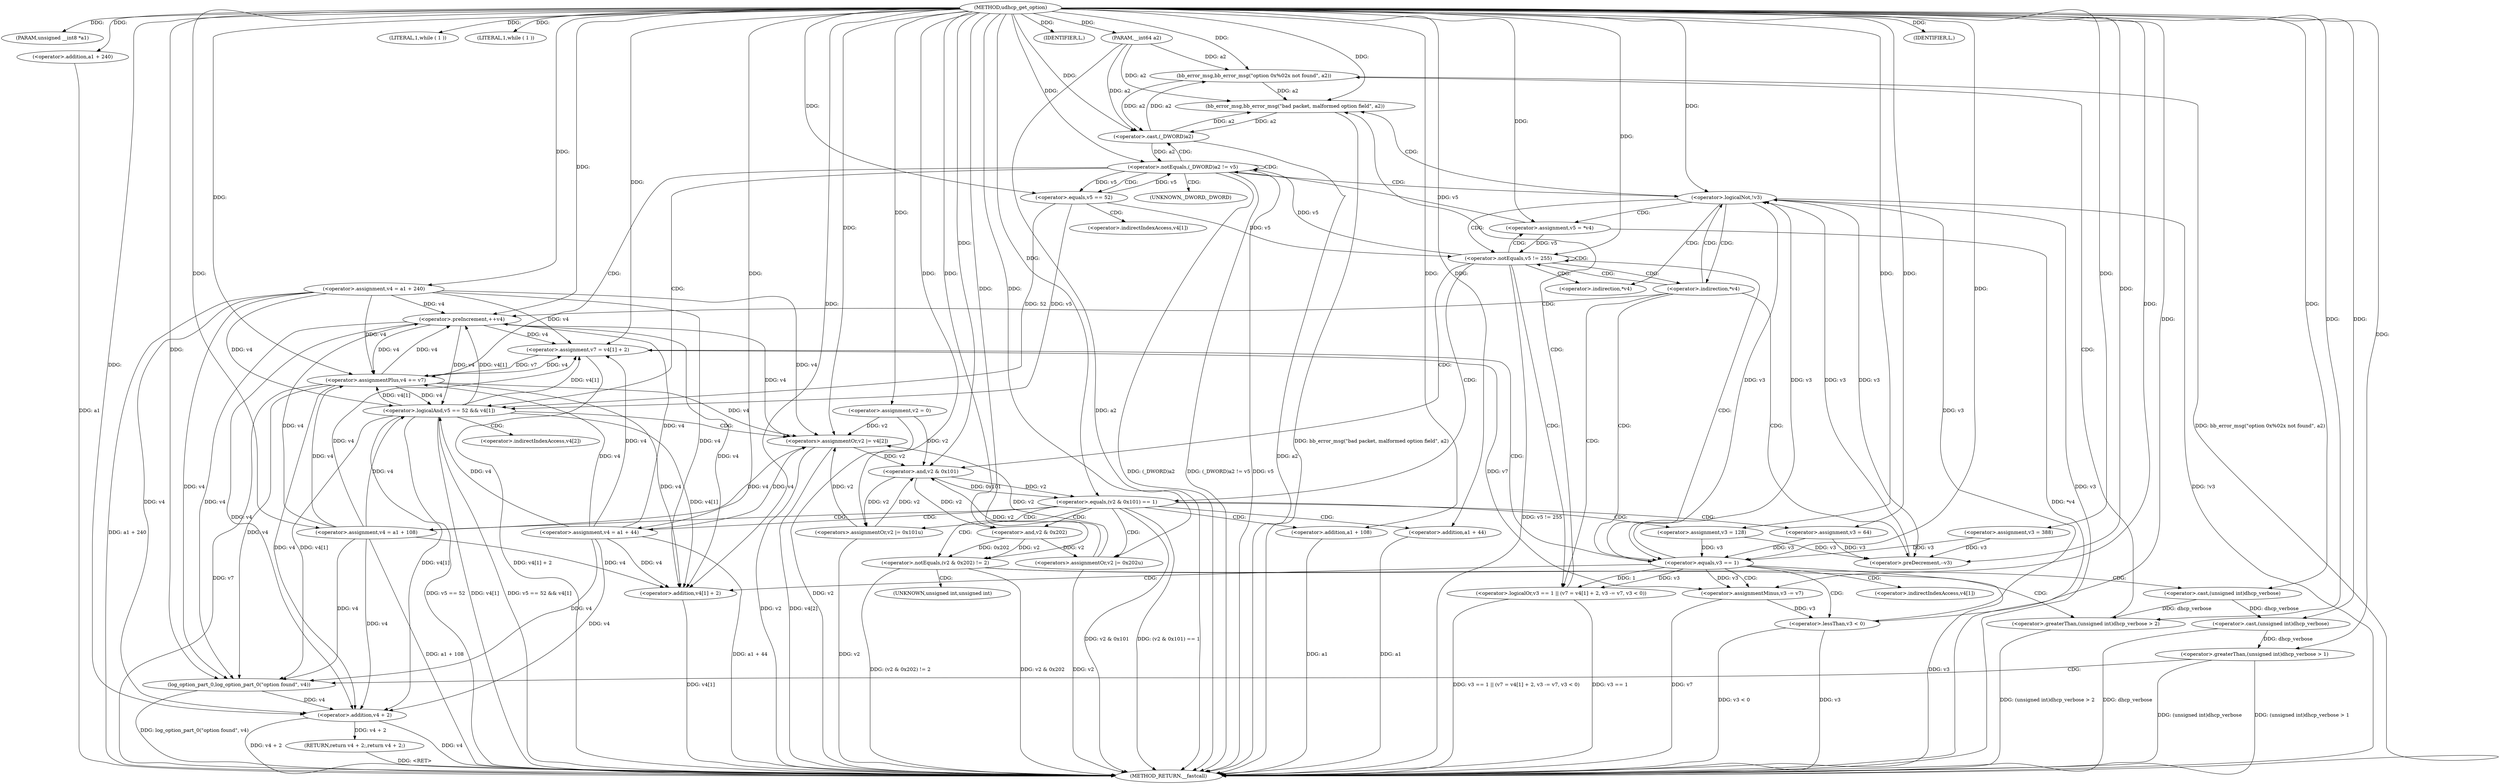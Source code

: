 digraph udhcp_get_option {  
"1000106" [label = "(METHOD,udhcp_get_option)" ]
"1000265" [label = "(METHOD_RETURN,__fastcall)" ]
"1000107" [label = "(PARAM,unsigned __int8 *a1)" ]
"1000108" [label = "(PARAM,__int64 a2)" ]
"1000115" [label = "(<operator>.assignment,v2 = 0)" ]
"1000118" [label = "(<operator>.assignment,v3 = 388)" ]
"1000121" [label = "(<operator>.assignment,v4 = a1 + 240)" ]
"1000123" [label = "(<operator>.addition,a1 + 240)" ]
"1000127" [label = "(LITERAL,1,while ( 1 ))" ]
"1000130" [label = "(LITERAL,1,while ( 1 ))" ]
"1000132" [label = "(<operator>.assignment,v5 = *v4)" ]
"1000140" [label = "(<operator>.preDecrement,--v3)" ]
"1000142" [label = "(<operator>.preIncrement,++v4)" ]
"1000146" [label = "(<operator>.logicalNot,!v3)" ]
"1000150" [label = "(<operator>.notEquals,v5 != 255)" ]
"1000155" [label = "(<operator>.equals,(v2 & 0x101) == 1)" ]
"1000156" [label = "(<operator>.and,v2 & 0x101)" ]
"1000161" [label = "(<operators>.assignmentOr,v2 |= 0x101u)" ]
"1000164" [label = "(<operator>.assignment,v4 = a1 + 108)" ]
"1000166" [label = "(<operator>.addition,a1 + 108)" ]
"1000169" [label = "(<operator>.assignment,v3 = 128)" ]
"1000175" [label = "(<operator>.notEquals,(v2 & 0x202) != 2)" ]
"1000176" [label = "(<operator>.and,v2 & 0x202)" ]
"1000182" [label = "(<operator>.greaterThan,(unsigned int)dhcp_verbose > 2)" ]
"1000183" [label = "(<operator>.cast,(unsigned int)dhcp_verbose)" ]
"1000187" [label = "(bb_error_msg,bb_error_msg(\"option 0x%02x not found\", a2))" ]
"1000190" [label = "(IDENTIFIER,L,)" ]
"1000191" [label = "(<operators>.assignmentOr,v2 |= 0x202u)" ]
"1000194" [label = "(<operator>.assignment,v4 = a1 + 44)" ]
"1000196" [label = "(<operator>.addition,a1 + 44)" ]
"1000199" [label = "(<operator>.assignment,v3 = 64)" ]
"1000203" [label = "(<operator>.logicalOr,v3 == 1 || (v7 = v4[1] + 2, v3 -= v7, v3 < 0))" ]
"1000204" [label = "(<operator>.equals,v3 == 1)" ]
"1000208" [label = "(<operator>.assignment,v7 = v4[1] + 2)" ]
"1000210" [label = "(<operator>.addition,v4[1] + 2)" ]
"1000216" [label = "(<operator>.assignmentMinus,v3 -= v7)" ]
"1000219" [label = "(<operator>.lessThan,v3 < 0)" ]
"1000224" [label = "(bb_error_msg,bb_error_msg(\"bad packet, malformed option field\", a2))" ]
"1000227" [label = "(IDENTIFIER,L,)" ]
"1000229" [label = "(<operator>.notEquals,(_DWORD)a2 != v5)" ]
"1000230" [label = "(<operator>.cast,(_DWORD)a2)" ]
"1000236" [label = "(<operator>.logicalAnd,v5 == 52 && v4[1])" ]
"1000237" [label = "(<operator>.equals,v5 == 52)" ]
"1000243" [label = "(<operators>.assignmentOr,v2 |= v4[2])" ]
"1000248" [label = "(<operator>.assignmentPlus,v4 += v7)" ]
"1000253" [label = "(<operator>.greaterThan,(unsigned int)dhcp_verbose > 1)" ]
"1000254" [label = "(<operator>.cast,(unsigned int)dhcp_verbose)" ]
"1000258" [label = "(log_option_part_0,log_option_part_0(\"option found\", v4))" ]
"1000261" [label = "(RETURN,return v4 + 2;,return v4 + 2;)" ]
"1000262" [label = "(<operator>.addition,v4 + 2)" ]
"1000134" [label = "(<operator>.indirection,*v4)" ]
"1000137" [label = "(<operator>.indirection,*v4)" ]
"1000184" [label = "(UNKNOWN,unsigned int,unsigned int)" ]
"1000211" [label = "(<operator>.indirectIndexAccess,v4[1])" ]
"1000231" [label = "(UNKNOWN,_DWORD,_DWORD)" ]
"1000240" [label = "(<operator>.indirectIndexAccess,v4[1])" ]
"1000245" [label = "(<operator>.indirectIndexAccess,v4[2])" ]
  "1000248" -> "1000265"  [ label = "DDG: v7"] 
  "1000230" -> "1000265"  [ label = "DDG: a2"] 
  "1000191" -> "1000265"  [ label = "DDG: v2"] 
  "1000155" -> "1000265"  [ label = "DDG: v2 & 0x101"] 
  "1000187" -> "1000265"  [ label = "DDG: bb_error_msg(\"option 0x%02x not found\", a2)"] 
  "1000253" -> "1000265"  [ label = "DDG: (unsigned int)dhcp_verbose"] 
  "1000166" -> "1000265"  [ label = "DDG: a1"] 
  "1000216" -> "1000265"  [ label = "DDG: v7"] 
  "1000204" -> "1000265"  [ label = "DDG: v3"] 
  "1000203" -> "1000265"  [ label = "DDG: v3 == 1 || (v7 = v4[1] + 2, v3 -= v7, v3 < 0)"] 
  "1000164" -> "1000265"  [ label = "DDG: a1 + 108"] 
  "1000243" -> "1000265"  [ label = "DDG: v2"] 
  "1000123" -> "1000265"  [ label = "DDG: a1"] 
  "1000229" -> "1000265"  [ label = "DDG: v5"] 
  "1000258" -> "1000265"  [ label = "DDG: log_option_part_0(\"option found\", v4)"] 
  "1000229" -> "1000265"  [ label = "DDG: (_DWORD)a2"] 
  "1000210" -> "1000265"  [ label = "DDG: v4[1]"] 
  "1000229" -> "1000265"  [ label = "DDG: (_DWORD)a2 != v5"] 
  "1000254" -> "1000265"  [ label = "DDG: dhcp_verbose"] 
  "1000132" -> "1000265"  [ label = "DDG: *v4"] 
  "1000219" -> "1000265"  [ label = "DDG: v3"] 
  "1000224" -> "1000265"  [ label = "DDG: bb_error_msg(\"bad packet, malformed option field\", a2)"] 
  "1000150" -> "1000265"  [ label = "DDG: v5 != 255"] 
  "1000182" -> "1000265"  [ label = "DDG: (unsigned int)dhcp_verbose > 2"] 
  "1000146" -> "1000265"  [ label = "DDG: v3"] 
  "1000203" -> "1000265"  [ label = "DDG: v3 == 1"] 
  "1000253" -> "1000265"  [ label = "DDG: (unsigned int)dhcp_verbose > 1"] 
  "1000236" -> "1000265"  [ label = "DDG: v5 == 52 && v4[1]"] 
  "1000155" -> "1000265"  [ label = "DDG: (v2 & 0x101) == 1"] 
  "1000115" -> "1000265"  [ label = "DDG: v2"] 
  "1000236" -> "1000265"  [ label = "DDG: v5 == 52"] 
  "1000262" -> "1000265"  [ label = "DDG: v4"] 
  "1000175" -> "1000265"  [ label = "DDG: v2 & 0x202"] 
  "1000194" -> "1000265"  [ label = "DDG: a1 + 44"] 
  "1000208" -> "1000265"  [ label = "DDG: v4[1] + 2"] 
  "1000196" -> "1000265"  [ label = "DDG: a1"] 
  "1000175" -> "1000265"  [ label = "DDG: (v2 & 0x202) != 2"] 
  "1000262" -> "1000265"  [ label = "DDG: v4 + 2"] 
  "1000146" -> "1000265"  [ label = "DDG: !v3"] 
  "1000236" -> "1000265"  [ label = "DDG: v4[1]"] 
  "1000243" -> "1000265"  [ label = "DDG: v4[2]"] 
  "1000121" -> "1000265"  [ label = "DDG: a1 + 240"] 
  "1000108" -> "1000265"  [ label = "DDG: a2"] 
  "1000219" -> "1000265"  [ label = "DDG: v3 < 0"] 
  "1000161" -> "1000265"  [ label = "DDG: v2"] 
  "1000261" -> "1000265"  [ label = "DDG: <RET>"] 
  "1000106" -> "1000107"  [ label = "DDG: "] 
  "1000106" -> "1000108"  [ label = "DDG: "] 
  "1000106" -> "1000115"  [ label = "DDG: "] 
  "1000106" -> "1000118"  [ label = "DDG: "] 
  "1000106" -> "1000121"  [ label = "DDG: "] 
  "1000106" -> "1000123"  [ label = "DDG: "] 
  "1000106" -> "1000127"  [ label = "DDG: "] 
  "1000106" -> "1000130"  [ label = "DDG: "] 
  "1000106" -> "1000132"  [ label = "DDG: "] 
  "1000199" -> "1000140"  [ label = "DDG: v3"] 
  "1000118" -> "1000140"  [ label = "DDG: v3"] 
  "1000146" -> "1000140"  [ label = "DDG: v3"] 
  "1000169" -> "1000140"  [ label = "DDG: v3"] 
  "1000106" -> "1000140"  [ label = "DDG: "] 
  "1000121" -> "1000142"  [ label = "DDG: v4"] 
  "1000248" -> "1000142"  [ label = "DDG: v4"] 
  "1000194" -> "1000142"  [ label = "DDG: v4"] 
  "1000164" -> "1000142"  [ label = "DDG: v4"] 
  "1000236" -> "1000142"  [ label = "DDG: v4[1]"] 
  "1000106" -> "1000142"  [ label = "DDG: "] 
  "1000204" -> "1000146"  [ label = "DDG: v3"] 
  "1000219" -> "1000146"  [ label = "DDG: v3"] 
  "1000140" -> "1000146"  [ label = "DDG: v3"] 
  "1000106" -> "1000146"  [ label = "DDG: "] 
  "1000132" -> "1000150"  [ label = "DDG: v5"] 
  "1000237" -> "1000150"  [ label = "DDG: v5"] 
  "1000106" -> "1000150"  [ label = "DDG: "] 
  "1000156" -> "1000155"  [ label = "DDG: v2"] 
  "1000156" -> "1000155"  [ label = "DDG: 0x101"] 
  "1000243" -> "1000156"  [ label = "DDG: v2"] 
  "1000115" -> "1000156"  [ label = "DDG: v2"] 
  "1000191" -> "1000156"  [ label = "DDG: v2"] 
  "1000161" -> "1000156"  [ label = "DDG: v2"] 
  "1000106" -> "1000156"  [ label = "DDG: "] 
  "1000106" -> "1000155"  [ label = "DDG: "] 
  "1000106" -> "1000161"  [ label = "DDG: "] 
  "1000156" -> "1000161"  [ label = "DDG: v2"] 
  "1000106" -> "1000164"  [ label = "DDG: "] 
  "1000106" -> "1000166"  [ label = "DDG: "] 
  "1000106" -> "1000169"  [ label = "DDG: "] 
  "1000176" -> "1000175"  [ label = "DDG: v2"] 
  "1000176" -> "1000175"  [ label = "DDG: 0x202"] 
  "1000156" -> "1000176"  [ label = "DDG: v2"] 
  "1000106" -> "1000176"  [ label = "DDG: "] 
  "1000106" -> "1000175"  [ label = "DDG: "] 
  "1000183" -> "1000182"  [ label = "DDG: dhcp_verbose"] 
  "1000106" -> "1000183"  [ label = "DDG: "] 
  "1000106" -> "1000182"  [ label = "DDG: "] 
  "1000106" -> "1000187"  [ label = "DDG: "] 
  "1000230" -> "1000187"  [ label = "DDG: a2"] 
  "1000108" -> "1000187"  [ label = "DDG: a2"] 
  "1000106" -> "1000190"  [ label = "DDG: "] 
  "1000106" -> "1000191"  [ label = "DDG: "] 
  "1000176" -> "1000191"  [ label = "DDG: v2"] 
  "1000106" -> "1000194"  [ label = "DDG: "] 
  "1000106" -> "1000196"  [ label = "DDG: "] 
  "1000106" -> "1000199"  [ label = "DDG: "] 
  "1000204" -> "1000203"  [ label = "DDG: v3"] 
  "1000204" -> "1000203"  [ label = "DDG: 1"] 
  "1000199" -> "1000204"  [ label = "DDG: v3"] 
  "1000118" -> "1000204"  [ label = "DDG: v3"] 
  "1000146" -> "1000204"  [ label = "DDG: v3"] 
  "1000169" -> "1000204"  [ label = "DDG: v3"] 
  "1000106" -> "1000204"  [ label = "DDG: "] 
  "1000142" -> "1000208"  [ label = "DDG: v4"] 
  "1000121" -> "1000208"  [ label = "DDG: v4"] 
  "1000248" -> "1000208"  [ label = "DDG: v4"] 
  "1000194" -> "1000208"  [ label = "DDG: v4"] 
  "1000236" -> "1000208"  [ label = "DDG: v4[1]"] 
  "1000164" -> "1000208"  [ label = "DDG: v4"] 
  "1000106" -> "1000208"  [ label = "DDG: "] 
  "1000142" -> "1000210"  [ label = "DDG: v4"] 
  "1000121" -> "1000210"  [ label = "DDG: v4"] 
  "1000248" -> "1000210"  [ label = "DDG: v4"] 
  "1000194" -> "1000210"  [ label = "DDG: v4"] 
  "1000236" -> "1000210"  [ label = "DDG: v4[1]"] 
  "1000164" -> "1000210"  [ label = "DDG: v4"] 
  "1000106" -> "1000210"  [ label = "DDG: "] 
  "1000208" -> "1000216"  [ label = "DDG: v7"] 
  "1000106" -> "1000216"  [ label = "DDG: "] 
  "1000204" -> "1000216"  [ label = "DDG: v3"] 
  "1000216" -> "1000219"  [ label = "DDG: v3"] 
  "1000106" -> "1000219"  [ label = "DDG: "] 
  "1000106" -> "1000224"  [ label = "DDG: "] 
  "1000187" -> "1000224"  [ label = "DDG: a2"] 
  "1000230" -> "1000224"  [ label = "DDG: a2"] 
  "1000108" -> "1000224"  [ label = "DDG: a2"] 
  "1000106" -> "1000227"  [ label = "DDG: "] 
  "1000230" -> "1000229"  [ label = "DDG: a2"] 
  "1000187" -> "1000230"  [ label = "DDG: a2"] 
  "1000224" -> "1000230"  [ label = "DDG: a2"] 
  "1000108" -> "1000230"  [ label = "DDG: a2"] 
  "1000106" -> "1000230"  [ label = "DDG: "] 
  "1000132" -> "1000229"  [ label = "DDG: v5"] 
  "1000237" -> "1000229"  [ label = "DDG: v5"] 
  "1000150" -> "1000229"  [ label = "DDG: v5"] 
  "1000106" -> "1000229"  [ label = "DDG: "] 
  "1000237" -> "1000236"  [ label = "DDG: v5"] 
  "1000237" -> "1000236"  [ label = "DDG: 52"] 
  "1000229" -> "1000237"  [ label = "DDG: v5"] 
  "1000106" -> "1000237"  [ label = "DDG: "] 
  "1000142" -> "1000236"  [ label = "DDG: v4"] 
  "1000121" -> "1000236"  [ label = "DDG: v4"] 
  "1000248" -> "1000236"  [ label = "DDG: v4"] 
  "1000194" -> "1000236"  [ label = "DDG: v4"] 
  "1000164" -> "1000236"  [ label = "DDG: v4"] 
  "1000142" -> "1000243"  [ label = "DDG: v4"] 
  "1000121" -> "1000243"  [ label = "DDG: v4"] 
  "1000248" -> "1000243"  [ label = "DDG: v4"] 
  "1000194" -> "1000243"  [ label = "DDG: v4"] 
  "1000164" -> "1000243"  [ label = "DDG: v4"] 
  "1000115" -> "1000243"  [ label = "DDG: v2"] 
  "1000191" -> "1000243"  [ label = "DDG: v2"] 
  "1000161" -> "1000243"  [ label = "DDG: v2"] 
  "1000106" -> "1000243"  [ label = "DDG: "] 
  "1000106" -> "1000248"  [ label = "DDG: "] 
  "1000208" -> "1000248"  [ label = "DDG: v7"] 
  "1000142" -> "1000248"  [ label = "DDG: v4"] 
  "1000121" -> "1000248"  [ label = "DDG: v4"] 
  "1000194" -> "1000248"  [ label = "DDG: v4"] 
  "1000164" -> "1000248"  [ label = "DDG: v4"] 
  "1000236" -> "1000248"  [ label = "DDG: v4[1]"] 
  "1000254" -> "1000253"  [ label = "DDG: dhcp_verbose"] 
  "1000183" -> "1000254"  [ label = "DDG: dhcp_verbose"] 
  "1000106" -> "1000254"  [ label = "DDG: "] 
  "1000106" -> "1000253"  [ label = "DDG: "] 
  "1000106" -> "1000258"  [ label = "DDG: "] 
  "1000142" -> "1000258"  [ label = "DDG: v4"] 
  "1000121" -> "1000258"  [ label = "DDG: v4"] 
  "1000248" -> "1000258"  [ label = "DDG: v4"] 
  "1000194" -> "1000258"  [ label = "DDG: v4"] 
  "1000164" -> "1000258"  [ label = "DDG: v4"] 
  "1000236" -> "1000258"  [ label = "DDG: v4[1]"] 
  "1000262" -> "1000261"  [ label = "DDG: v4 + 2"] 
  "1000258" -> "1000262"  [ label = "DDG: v4"] 
  "1000142" -> "1000262"  [ label = "DDG: v4"] 
  "1000121" -> "1000262"  [ label = "DDG: v4"] 
  "1000248" -> "1000262"  [ label = "DDG: v4"] 
  "1000194" -> "1000262"  [ label = "DDG: v4"] 
  "1000164" -> "1000262"  [ label = "DDG: v4"] 
  "1000236" -> "1000262"  [ label = "DDG: v4[1]"] 
  "1000106" -> "1000262"  [ label = "DDG: "] 
  "1000137" -> "1000142"  [ label = "CDG: "] 
  "1000137" -> "1000140"  [ label = "CDG: "] 
  "1000137" -> "1000146"  [ label = "CDG: "] 
  "1000137" -> "1000204"  [ label = "CDG: "] 
  "1000137" -> "1000203"  [ label = "CDG: "] 
  "1000137" -> "1000150"  [ label = "CDG: "] 
  "1000146" -> "1000224"  [ label = "CDG: "] 
  "1000146" -> "1000137"  [ label = "CDG: "] 
  "1000146" -> "1000134"  [ label = "CDG: "] 
  "1000146" -> "1000132"  [ label = "CDG: "] 
  "1000146" -> "1000150"  [ label = "CDG: "] 
  "1000150" -> "1000204"  [ label = "CDG: "] 
  "1000150" -> "1000203"  [ label = "CDG: "] 
  "1000150" -> "1000156"  [ label = "CDG: "] 
  "1000150" -> "1000155"  [ label = "CDG: "] 
  "1000150" -> "1000137"  [ label = "CDG: "] 
  "1000150" -> "1000134"  [ label = "CDG: "] 
  "1000150" -> "1000132"  [ label = "CDG: "] 
  "1000150" -> "1000150"  [ label = "CDG: "] 
  "1000155" -> "1000176"  [ label = "CDG: "] 
  "1000155" -> "1000175"  [ label = "CDG: "] 
  "1000155" -> "1000169"  [ label = "CDG: "] 
  "1000155" -> "1000166"  [ label = "CDG: "] 
  "1000155" -> "1000164"  [ label = "CDG: "] 
  "1000155" -> "1000161"  [ label = "CDG: "] 
  "1000155" -> "1000191"  [ label = "CDG: "] 
  "1000155" -> "1000199"  [ label = "CDG: "] 
  "1000155" -> "1000196"  [ label = "CDG: "] 
  "1000155" -> "1000194"  [ label = "CDG: "] 
  "1000175" -> "1000184"  [ label = "CDG: "] 
  "1000175" -> "1000183"  [ label = "CDG: "] 
  "1000175" -> "1000182"  [ label = "CDG: "] 
  "1000182" -> "1000187"  [ label = "CDG: "] 
  "1000203" -> "1000224"  [ label = "CDG: "] 
  "1000204" -> "1000208"  [ label = "CDG: "] 
  "1000204" -> "1000219"  [ label = "CDG: "] 
  "1000204" -> "1000216"  [ label = "CDG: "] 
  "1000204" -> "1000211"  [ label = "CDG: "] 
  "1000204" -> "1000210"  [ label = "CDG: "] 
  "1000229" -> "1000237"  [ label = "CDG: "] 
  "1000229" -> "1000236"  [ label = "CDG: "] 
  "1000229" -> "1000231"  [ label = "CDG: "] 
  "1000229" -> "1000230"  [ label = "CDG: "] 
  "1000229" -> "1000229"  [ label = "CDG: "] 
  "1000229" -> "1000248"  [ label = "CDG: "] 
  "1000229" -> "1000146"  [ label = "CDG: "] 
  "1000236" -> "1000245"  [ label = "CDG: "] 
  "1000236" -> "1000243"  [ label = "CDG: "] 
  "1000237" -> "1000240"  [ label = "CDG: "] 
  "1000253" -> "1000258"  [ label = "CDG: "] 
}
